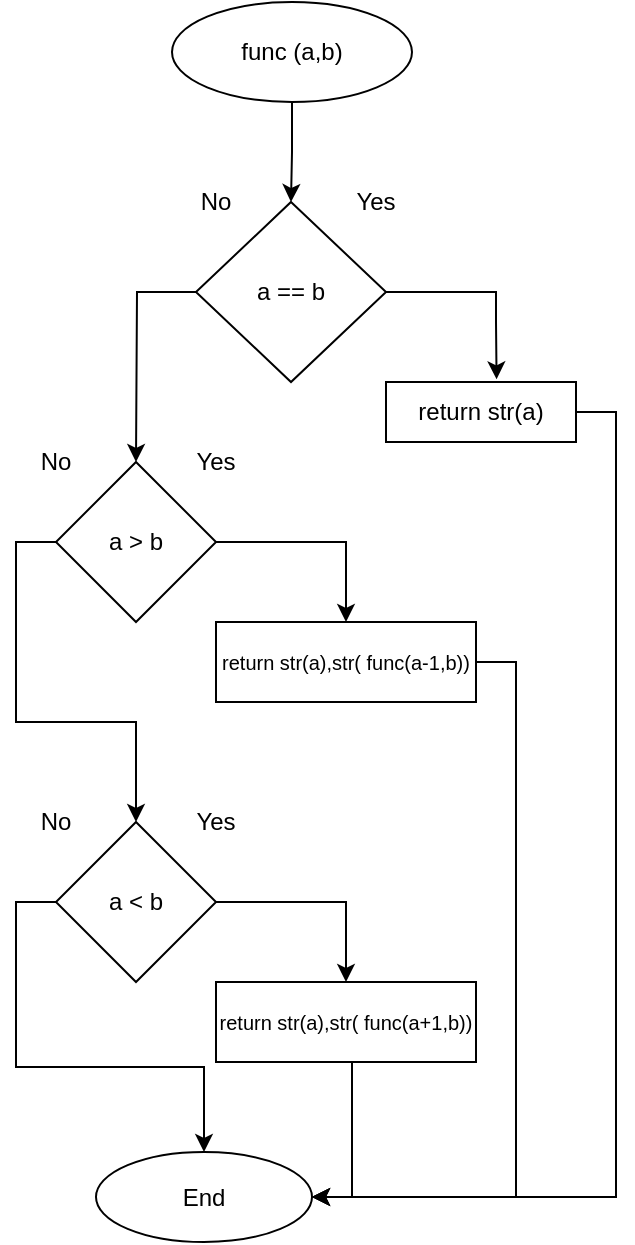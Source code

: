 <mxfile>
    <diagram id="M4vruVyRiMkwd9TWjfhX" name="1.3">
        <mxGraphModel dx="1138" dy="680" grid="1" gridSize="10" guides="1" tooltips="1" connect="1" arrows="1" fold="1" page="1" pageScale="1" pageWidth="827" pageHeight="1169" math="0" shadow="0">
            <root>
                <mxCell id="0"/>
                <mxCell id="1" parent="0"/>
                <mxCell id="23" style="edgeStyle=orthogonalEdgeStyle;rounded=0;orthogonalLoop=1;jettySize=auto;html=1;entryX=0.5;entryY=0;entryDx=0;entryDy=0;" parent="1" source="2" target="3" edge="1">
                    <mxGeometry relative="1" as="geometry"/>
                </mxCell>
                <mxCell id="2" value="func (a,b)" style="ellipse;whiteSpace=wrap;html=1;" parent="1" vertex="1">
                    <mxGeometry x="300" y="10" width="120" height="50" as="geometry"/>
                </mxCell>
                <mxCell id="7" style="edgeStyle=orthogonalEdgeStyle;rounded=0;orthogonalLoop=1;jettySize=auto;html=1;entryX=0.582;entryY=-0.045;entryDx=0;entryDy=0;entryPerimeter=0;" parent="1" source="3" target="6" edge="1">
                    <mxGeometry relative="1" as="geometry">
                        <mxPoint x="452" y="170" as="targetPoint"/>
                        <Array as="points">
                            <mxPoint x="462" y="155"/>
                            <mxPoint x="462" y="170"/>
                        </Array>
                    </mxGeometry>
                </mxCell>
                <mxCell id="9" style="edgeStyle=orthogonalEdgeStyle;rounded=0;orthogonalLoop=1;jettySize=auto;html=1;" parent="1" source="3" edge="1">
                    <mxGeometry relative="1" as="geometry">
                        <mxPoint x="282" y="240" as="targetPoint"/>
                    </mxGeometry>
                </mxCell>
                <mxCell id="3" value="a == b" style="rhombus;whiteSpace=wrap;html=1;" parent="1" vertex="1">
                    <mxGeometry x="312" y="110" width="95" height="90" as="geometry"/>
                </mxCell>
                <mxCell id="4" value="Yes" style="text;html=1;strokeColor=none;fillColor=none;align=center;verticalAlign=middle;whiteSpace=wrap;rounded=0;" parent="1" vertex="1">
                    <mxGeometry x="382" y="100" width="40" height="20" as="geometry"/>
                </mxCell>
                <mxCell id="5" value="No" style="text;html=1;strokeColor=none;fillColor=none;align=center;verticalAlign=middle;whiteSpace=wrap;rounded=0;" parent="1" vertex="1">
                    <mxGeometry x="302" y="100" width="40" height="20" as="geometry"/>
                </mxCell>
                <mxCell id="28" style="edgeStyle=orthogonalEdgeStyle;rounded=0;orthogonalLoop=1;jettySize=auto;html=1;entryX=1;entryY=0.5;entryDx=0;entryDy=0;exitX=1;exitY=0.5;exitDx=0;exitDy=0;" parent="1" source="6" target="24" edge="1">
                    <mxGeometry relative="1" as="geometry"/>
                </mxCell>
                <mxCell id="6" value="return str(a)" style="rounded=0;whiteSpace=wrap;html=1;" parent="1" vertex="1">
                    <mxGeometry x="407" y="200" width="95" height="30" as="geometry"/>
                </mxCell>
                <mxCell id="13" style="edgeStyle=orthogonalEdgeStyle;rounded=0;orthogonalLoop=1;jettySize=auto;html=1;entryX=0.5;entryY=0;entryDx=0;entryDy=0;exitX=1;exitY=0.5;exitDx=0;exitDy=0;" parent="1" source="8" target="12" edge="1">
                    <mxGeometry relative="1" as="geometry"/>
                </mxCell>
                <mxCell id="22" style="edgeStyle=orthogonalEdgeStyle;rounded=0;orthogonalLoop=1;jettySize=auto;html=1;entryX=0.5;entryY=0;entryDx=0;entryDy=0;exitX=0;exitY=0.5;exitDx=0;exitDy=0;" parent="1" source="8" target="18" edge="1">
                    <mxGeometry relative="1" as="geometry"/>
                </mxCell>
                <mxCell id="8" value="a &amp;gt; b" style="rhombus;whiteSpace=wrap;html=1;" parent="1" vertex="1">
                    <mxGeometry x="242" y="240" width="80" height="80" as="geometry"/>
                </mxCell>
                <mxCell id="10" value="Yes" style="text;html=1;strokeColor=none;fillColor=none;align=center;verticalAlign=middle;whiteSpace=wrap;rounded=0;" parent="1" vertex="1">
                    <mxGeometry x="302" y="230" width="40" height="20" as="geometry"/>
                </mxCell>
                <mxCell id="11" value="No" style="text;html=1;strokeColor=none;fillColor=none;align=center;verticalAlign=middle;whiteSpace=wrap;rounded=0;" parent="1" vertex="1">
                    <mxGeometry x="222" y="230" width="40" height="20" as="geometry"/>
                </mxCell>
                <mxCell id="29" style="edgeStyle=orthogonalEdgeStyle;rounded=0;orthogonalLoop=1;jettySize=auto;html=1;entryX=1;entryY=0.5;entryDx=0;entryDy=0;exitX=1;exitY=0.5;exitDx=0;exitDy=0;" parent="1" source="12" target="24" edge="1">
                    <mxGeometry relative="1" as="geometry"/>
                </mxCell>
                <mxCell id="12" value="&lt;font style=&quot;font-size: 10px&quot;&gt;return str(a),str( func(a-1,b))&lt;/font&gt;" style="rounded=0;whiteSpace=wrap;html=1;" parent="1" vertex="1">
                    <mxGeometry x="322" y="320" width="130" height="40" as="geometry"/>
                </mxCell>
                <mxCell id="17" style="edgeStyle=orthogonalEdgeStyle;rounded=0;orthogonalLoop=1;jettySize=auto;html=1;entryX=0.5;entryY=0;entryDx=0;entryDy=0;exitX=1;exitY=0.5;exitDx=0;exitDy=0;" parent="1" source="18" target="21" edge="1">
                    <mxGeometry relative="1" as="geometry"/>
                </mxCell>
                <mxCell id="25" style="edgeStyle=orthogonalEdgeStyle;rounded=0;orthogonalLoop=1;jettySize=auto;html=1;exitX=0;exitY=0.5;exitDx=0;exitDy=0;" parent="1" source="18" target="24" edge="1">
                    <mxGeometry relative="1" as="geometry"/>
                </mxCell>
                <mxCell id="18" value="a &amp;lt; b" style="rhombus;whiteSpace=wrap;html=1;" parent="1" vertex="1">
                    <mxGeometry x="242" y="420" width="80" height="80" as="geometry"/>
                </mxCell>
                <mxCell id="19" value="Yes" style="text;html=1;strokeColor=none;fillColor=none;align=center;verticalAlign=middle;whiteSpace=wrap;rounded=0;" parent="1" vertex="1">
                    <mxGeometry x="302" y="410" width="40" height="20" as="geometry"/>
                </mxCell>
                <mxCell id="20" value="No" style="text;html=1;strokeColor=none;fillColor=none;align=center;verticalAlign=middle;whiteSpace=wrap;rounded=0;" parent="1" vertex="1">
                    <mxGeometry x="222" y="410" width="40" height="20" as="geometry"/>
                </mxCell>
                <mxCell id="26" style="edgeStyle=orthogonalEdgeStyle;rounded=0;orthogonalLoop=1;jettySize=auto;html=1;entryX=1;entryY=0.5;entryDx=0;entryDy=0;" parent="1" source="21" target="24" edge="1">
                    <mxGeometry relative="1" as="geometry">
                        <Array as="points">
                            <mxPoint x="390" y="608"/>
                        </Array>
                    </mxGeometry>
                </mxCell>
                <mxCell id="21" value="&lt;font style=&quot;font-size: 10px&quot;&gt;return str(a),str( func(a+1,b))&lt;/font&gt;" style="rounded=0;whiteSpace=wrap;html=1;" parent="1" vertex="1">
                    <mxGeometry x="322" y="500" width="130" height="40" as="geometry"/>
                </mxCell>
                <mxCell id="24" value="End" style="ellipse;whiteSpace=wrap;html=1;" parent="1" vertex="1">
                    <mxGeometry x="262" y="585" width="108" height="45" as="geometry"/>
                </mxCell>
            </root>
        </mxGraphModel>
    </diagram>
    <diagram id="WvWvbBL4U0hH1dh7uA5E" name="1.4.Akkerman function">
        &#xa;        &#xa;&#xa;
        <mxGraphModel dx="1138" dy="680" grid="1" gridSize="10" guides="1" tooltips="1" connect="1" arrows="1" fold="1" page="1" pageScale="1" pageWidth="827" pageHeight="1169" math="0" shadow="0">
            &#xa;            &#xa;&#xa;
            <root>
                &#xa;                &#xa;&#xa;
                <mxCell id="ZDaxiKDmxWVDDlFm1XxA-0"/>
                &#xa;                &#xa;&#xa;
                <mxCell id="ZDaxiKDmxWVDDlFm1XxA-1" parent="ZDaxiKDmxWVDDlFm1XxA-0"/>
                &#xa;                &#xa;&#xa;
                <mxCell id="xDS9WT2REHHh9zGj4nHK-0" style="edgeStyle=orthogonalEdgeStyle;rounded=0;orthogonalLoop=1;jettySize=auto;html=1;entryX=0.5;entryY=0;entryDx=0;entryDy=0;" parent="ZDaxiKDmxWVDDlFm1XxA-1" source="xDS9WT2REHHh9zGj4nHK-1" target="xDS9WT2REHHh9zGj4nHK-4" edge="1">
                    &#xa;                    &#xa;&#xa;
                    <mxGeometry relative="1" as="geometry"/>
                    &#xa;                    &#xa;&#xa;
                </mxCell>
                &#xa;                &#xa;&#xa;
                <mxCell id="xDS9WT2REHHh9zGj4nHK-1" value="Ackermann func&lt;br&gt;(Afunc)&lt;br&gt;(m,n)" style="ellipse;whiteSpace=wrap;html=1;" parent="ZDaxiKDmxWVDDlFm1XxA-1" vertex="1">
                    &#xa;                    &#xa;&#xa;
                    <mxGeometry x="300" y="80" width="120" height="50" as="geometry"/>
                    &#xa;                    &#xa;&#xa;
                </mxCell>
                &#xa;                &#xa;&#xa;
                <mxCell id="xDS9WT2REHHh9zGj4nHK-2" style="edgeStyle=orthogonalEdgeStyle;rounded=0;orthogonalLoop=1;jettySize=auto;html=1;entryX=0.582;entryY=-0.045;entryDx=0;entryDy=0;entryPerimeter=0;" parent="ZDaxiKDmxWVDDlFm1XxA-1" source="xDS9WT2REHHh9zGj4nHK-4" target="xDS9WT2REHHh9zGj4nHK-8" edge="1">
                    &#xa;                    &#xa;&#xa;
                    <mxGeometry relative="1" as="geometry">
                        &#xa;                        &#xa;&#xa;
                        <mxPoint x="452" y="240" as="targetPoint"/>
                        &#xa;                        &#xa;&#xa;
                        <Array as="points">
                            &#xa;                            &#xa;&#xa;
                            <mxPoint x="462" y="225"/>
                            &#xa;                            &#xa;&#xa;
                            <mxPoint x="462" y="240"/>
                            &#xa;                            &#xa;&#xa;
                        </Array>
                        &#xa;                        &#xa;&#xa;
                    </mxGeometry>
                    &#xa;                    &#xa;&#xa;
                </mxCell>
                &#xa;                &#xa;&#xa;
                <mxCell id="xDS9WT2REHHh9zGj4nHK-3" style="edgeStyle=orthogonalEdgeStyle;rounded=0;orthogonalLoop=1;jettySize=auto;html=1;" parent="ZDaxiKDmxWVDDlFm1XxA-1" source="xDS9WT2REHHh9zGj4nHK-4" edge="1">
                    &#xa;                    &#xa;&#xa;
                    <mxGeometry relative="1" as="geometry">
                        &#xa;                        &#xa;&#xa;
                        <mxPoint x="282" y="310" as="targetPoint"/>
                        &#xa;                        &#xa;&#xa;
                    </mxGeometry>
                    &#xa;                    &#xa;&#xa;
                </mxCell>
                &#xa;                &#xa;&#xa;
                <mxCell id="xDS9WT2REHHh9zGj4nHK-4" value="m == 0" style="rhombus;whiteSpace=wrap;html=1;" parent="ZDaxiKDmxWVDDlFm1XxA-1" vertex="1">
                    &#xa;                    &#xa;&#xa;
                    <mxGeometry x="312" y="180" width="95" height="90" as="geometry"/>
                    &#xa;                    &#xa;&#xa;
                </mxCell>
                &#xa;                &#xa;&#xa;
                <mxCell id="xDS9WT2REHHh9zGj4nHK-5" value="Yes" style="text;html=1;strokeColor=none;fillColor=none;align=center;verticalAlign=middle;whiteSpace=wrap;rounded=0;" parent="ZDaxiKDmxWVDDlFm1XxA-1" vertex="1">
                    &#xa;                    &#xa;&#xa;
                    <mxGeometry x="382" y="170" width="40" height="20" as="geometry"/>
                    &#xa;                    &#xa;&#xa;
                </mxCell>
                &#xa;                &#xa;&#xa;
                <mxCell id="xDS9WT2REHHh9zGj4nHK-6" value="No" style="text;html=1;strokeColor=none;fillColor=none;align=center;verticalAlign=middle;whiteSpace=wrap;rounded=0;" parent="ZDaxiKDmxWVDDlFm1XxA-1" vertex="1">
                    &#xa;                    &#xa;&#xa;
                    <mxGeometry x="302" y="170" width="40" height="20" as="geometry"/>
                    &#xa;                    &#xa;&#xa;
                </mxCell>
                &#xa;                &#xa;&#xa;
                <mxCell id="xDS9WT2REHHh9zGj4nHK-7" style="edgeStyle=orthogonalEdgeStyle;rounded=0;orthogonalLoop=1;jettySize=auto;html=1;entryX=1;entryY=0.5;entryDx=0;entryDy=0;exitX=1;exitY=0.5;exitDx=0;exitDy=0;" parent="ZDaxiKDmxWVDDlFm1XxA-1" source="xDS9WT2REHHh9zGj4nHK-8" target="xDS9WT2REHHh9zGj4nHK-23" edge="1">
                    &#xa;                    &#xa;&#xa;
                    <mxGeometry relative="1" as="geometry"/>
                    &#xa;                    &#xa;&#xa;
                </mxCell>
                &#xa;                &#xa;&#xa;
                <mxCell id="xDS9WT2REHHh9zGj4nHK-8" value="return n+1" style="rounded=0;whiteSpace=wrap;html=1;" parent="ZDaxiKDmxWVDDlFm1XxA-1" vertex="1">
                    &#xa;                    &#xa;&#xa;
                    <mxGeometry x="407" y="270" width="95" height="30" as="geometry"/>
                    &#xa;                    &#xa;&#xa;
                </mxCell>
                &#xa;                &#xa;&#xa;
                <mxCell id="xDS9WT2REHHh9zGj4nHK-9" style="edgeStyle=orthogonalEdgeStyle;rounded=0;orthogonalLoop=1;jettySize=auto;html=1;entryX=0.5;entryY=0;entryDx=0;entryDy=0;exitX=1;exitY=0.5;exitDx=0;exitDy=0;" parent="ZDaxiKDmxWVDDlFm1XxA-1" source="xDS9WT2REHHh9zGj4nHK-11" target="xDS9WT2REHHh9zGj4nHK-15" edge="1">
                    &#xa;                    &#xa;&#xa;
                    <mxGeometry relative="1" as="geometry"/>
                    &#xa;                    &#xa;&#xa;
                </mxCell>
                &#xa;                &#xa;&#xa;
                <mxCell id="xDS9WT2REHHh9zGj4nHK-25" style="edgeStyle=orthogonalEdgeStyle;rounded=0;orthogonalLoop=1;jettySize=auto;html=1;" parent="ZDaxiKDmxWVDDlFm1XxA-1" source="xDS9WT2REHHh9zGj4nHK-11" edge="1">
                    &#xa;                    &#xa;&#xa;
                    <mxGeometry relative="1" as="geometry">
                        &#xa;                        &#xa;&#xa;
                        <mxPoint x="220" y="470" as="targetPoint"/>
                        &#xa;                        &#xa;&#xa;
                    </mxGeometry>
                    &#xa;                    &#xa;&#xa;
                </mxCell>
                &#xa;                &#xa;&#xa;
                <mxCell id="xDS9WT2REHHh9zGj4nHK-11" value="m &amp;gt; 0&lt;br&gt;and&lt;br&gt;n == 0" style="rhombus;whiteSpace=wrap;html=1;" parent="ZDaxiKDmxWVDDlFm1XxA-1" vertex="1">
                    &#xa;                    &#xa;&#xa;
                    <mxGeometry x="242" y="310" width="80" height="80" as="geometry"/>
                    &#xa;                    &#xa;&#xa;
                </mxCell>
                &#xa;                &#xa;&#xa;
                <mxCell id="xDS9WT2REHHh9zGj4nHK-12" value="Yes" style="text;html=1;strokeColor=none;fillColor=none;align=center;verticalAlign=middle;whiteSpace=wrap;rounded=0;" parent="ZDaxiKDmxWVDDlFm1XxA-1" vertex="1">
                    &#xa;                    &#xa;&#xa;
                    <mxGeometry x="302" y="300" width="40" height="20" as="geometry"/>
                    &#xa;                    &#xa;&#xa;
                </mxCell>
                &#xa;                &#xa;&#xa;
                <mxCell id="xDS9WT2REHHh9zGj4nHK-13" value="No" style="text;html=1;strokeColor=none;fillColor=none;align=center;verticalAlign=middle;whiteSpace=wrap;rounded=0;" parent="ZDaxiKDmxWVDDlFm1XxA-1" vertex="1">
                    &#xa;                    &#xa;&#xa;
                    <mxGeometry x="222" y="300" width="40" height="20" as="geometry"/>
                    &#xa;                    &#xa;&#xa;
                </mxCell>
                &#xa;                &#xa;&#xa;
                <mxCell id="xDS9WT2REHHh9zGj4nHK-14" style="edgeStyle=orthogonalEdgeStyle;rounded=0;orthogonalLoop=1;jettySize=auto;html=1;entryX=1;entryY=0.5;entryDx=0;entryDy=0;exitX=1;exitY=0.5;exitDx=0;exitDy=0;" parent="ZDaxiKDmxWVDDlFm1XxA-1" source="xDS9WT2REHHh9zGj4nHK-15" target="xDS9WT2REHHh9zGj4nHK-23" edge="1">
                    &#xa;                    &#xa;&#xa;
                    <mxGeometry relative="1" as="geometry"/>
                    &#xa;                    &#xa;&#xa;
                </mxCell>
                &#xa;                &#xa;&#xa;
                <mxCell id="xDS9WT2REHHh9zGj4nHK-15" value="&lt;font style=&quot;font-size: 10px&quot;&gt;return Afunc(m -1, 1)&lt;/font&gt;" style="rounded=0;whiteSpace=wrap;html=1;" parent="ZDaxiKDmxWVDDlFm1XxA-1" vertex="1">
                    &#xa;                    &#xa;&#xa;
                    <mxGeometry x="322" y="390" width="130" height="40" as="geometry"/>
                    &#xa;                    &#xa;&#xa;
                </mxCell>
                &#xa;                &#xa;&#xa;
                <mxCell id="xDS9WT2REHHh9zGj4nHK-18" value="m &amp;gt; 0&lt;br&gt;and&lt;br&gt;n &amp;gt; 0" style="rhombus;whiteSpace=wrap;html=1;" parent="ZDaxiKDmxWVDDlFm1XxA-1" vertex="1">
                    &#xa;                    &#xa;&#xa;
                    <mxGeometry x="60" y="480" width="80" height="80" as="geometry"/>
                    &#xa;                    &#xa;&#xa;
                </mxCell>
                &#xa;                &#xa;&#xa;
                <mxCell id="xDS9WT2REHHh9zGj4nHK-19" value="Yes" style="text;html=1;strokeColor=none;fillColor=none;align=center;verticalAlign=middle;whiteSpace=wrap;rounded=0;" parent="ZDaxiKDmxWVDDlFm1XxA-1" vertex="1">
                    &#xa;                    &#xa;&#xa;
                    <mxGeometry x="120" y="470" width="40" height="20" as="geometry"/>
                    &#xa;                    &#xa;&#xa;
                </mxCell>
                &#xa;                &#xa;&#xa;
                <mxCell id="xDS9WT2REHHh9zGj4nHK-20" value="No" style="text;html=1;strokeColor=none;fillColor=none;align=center;verticalAlign=middle;whiteSpace=wrap;rounded=0;" parent="ZDaxiKDmxWVDDlFm1XxA-1" vertex="1">
                    &#xa;                    &#xa;&#xa;
                    <mxGeometry x="40" y="470" width="40" height="20" as="geometry"/>
                    &#xa;                    &#xa;&#xa;
                </mxCell>
                &#xa;                &#xa;&#xa;
                <mxCell id="xDS9WT2REHHh9zGj4nHK-24" style="edgeStyle=orthogonalEdgeStyle;rounded=0;orthogonalLoop=1;jettySize=auto;html=1;entryX=0.5;entryY=0;entryDx=0;entryDy=0;" parent="ZDaxiKDmxWVDDlFm1XxA-1" source="xDS9WT2REHHh9zGj4nHK-22" target="xDS9WT2REHHh9zGj4nHK-23" edge="1">
                    &#xa;                    &#xa;&#xa;
                    <mxGeometry relative="1" as="geometry"/>
                    &#xa;                    &#xa;&#xa;
                </mxCell>
                &#xa;                &#xa;&#xa;
                <mxCell id="xDS9WT2REHHh9zGj4nHK-22" value="&lt;font style=&quot;font-size: 10px&quot;&gt;return Afunc(m -1 , Afunc(m, n -1))&lt;/font&gt;" style="rounded=0;whiteSpace=wrap;html=1;" parent="ZDaxiKDmxWVDDlFm1XxA-1" vertex="1">
                    &#xa;                    &#xa;&#xa;
                    <mxGeometry x="200" y="480" width="170" height="40" as="geometry"/>
                    &#xa;                    &#xa;&#xa;
                </mxCell>
                &#xa;                &#xa;&#xa;
                <mxCell id="xDS9WT2REHHh9zGj4nHK-23" value="End" style="ellipse;whiteSpace=wrap;html=1;" parent="ZDaxiKDmxWVDDlFm1XxA-1" vertex="1">
                    &#xa;                    &#xa;&#xa;
                    <mxGeometry x="262" y="655" width="108" height="45" as="geometry"/>
                    &#xa;                    &#xa;&#xa;
                </mxCell>
                &#xa;                &#xa;&#xa;
                <mxCell id="xDS9WT2REHHh9zGj4nHK-26" value="" style="endArrow=classic;html=1;exitX=0.687;exitY=0.868;exitDx=0;exitDy=0;exitPerimeter=0;" parent="ZDaxiKDmxWVDDlFm1XxA-1" source="xDS9WT2REHHh9zGj4nHK-18" edge="1">
                    &#xa;                    &#xa;&#xa;
                    <mxGeometry width="50" height="50" relative="1" as="geometry">
                        &#xa;                        &#xa;&#xa;
                        <mxPoint x="120" y="560" as="sourcePoint"/>
                        &#xa;                        &#xa;&#xa;
                        <mxPoint x="190" y="510" as="targetPoint"/>
                        &#xa;                        &#xa;&#xa;
                    </mxGeometry>
                    &#xa;                    &#xa;&#xa;
                </mxCell>
                &#xa;                &#xa;&#xa;
            </root>
            &#xa;            &#xa;&#xa;
        </mxGraphModel>
        &#xa;        &#xa;&#xa;
    </diagram>
    <diagram id="Q_7a5es64BrHsYmzT0rj" name="Euclidean_algorithm">
        &#xa;
        <mxGraphModel dx="885" dy="680" grid="1" gridSize="10" guides="1" tooltips="1" connect="1" arrows="1" fold="1" page="1" pageScale="1" pageWidth="827" pageHeight="1169" math="0" shadow="0">
            &#xa;
            <root>
                &#xa;
                <mxCell id="pAtoyhg9l4RPakUxPp27-0"/>
                &#xa;
                <mxCell id="pAtoyhg9l4RPakUxPp27-1" parent="pAtoyhg9l4RPakUxPp27-0"/>
                &#xa;
                <mxCell id="FoBWPcvAEHmcZkQ-fAAG-9" style="edgeStyle=orthogonalEdgeStyle;rounded=0;orthogonalLoop=1;jettySize=auto;html=1;entryX=0.5;entryY=0;entryDx=0;entryDy=0;" parent="pAtoyhg9l4RPakUxPp27-1" source="pAtoyhg9l4RPakUxPp27-2" target="FoBWPcvAEHmcZkQ-fAAG-1" edge="1">
                    &#xa;
                    <mxGeometry relative="1" as="geometry"/>
                    &#xa;
                </mxCell>
                &#xa;
                <mxCell id="pAtoyhg9l4RPakUxPp27-2" value="gcd ( m, n )" style="ellipse;whiteSpace=wrap;html=1;" parent="pAtoyhg9l4RPakUxPp27-1" vertex="1">
                    &#xa;
                    <mxGeometry x="330" y="50" width="120" height="50" as="geometry"/>
                    &#xa;
                </mxCell>
                &#xa;
                <mxCell id="FoBWPcvAEHmcZkQ-fAAG-8" style="edgeStyle=orthogonalEdgeStyle;rounded=0;orthogonalLoop=1;jettySize=auto;html=1;entryX=0.5;entryY=0;entryDx=0;entryDy=0;" parent="pAtoyhg9l4RPakUxPp27-1" source="FoBWPcvAEHmcZkQ-fAAG-1" target="FoBWPcvAEHmcZkQ-fAAG-4" edge="1">
                    &#xa;
                    <mxGeometry relative="1" as="geometry"/>
                    &#xa;
                </mxCell>
                &#xa;
                <mxCell id="FoBWPcvAEHmcZkQ-fAAG-11" style="edgeStyle=orthogonalEdgeStyle;rounded=0;orthogonalLoop=1;jettySize=auto;html=1;" parent="pAtoyhg9l4RPakUxPp27-1" source="FoBWPcvAEHmcZkQ-fAAG-1" target="FoBWPcvAEHmcZkQ-fAAG-12" edge="1">
                    &#xa;
                    <mxGeometry relative="1" as="geometry">
                        &#xa;
                        <mxPoint x="460" y="650" as="targetPoint"/>
                        &#xa;
                        <Array as="points">
                            &#xa;
                            <mxPoint x="610" y="195"/>
                            &#xa;
                            <mxPoint x="610" y="570"/>
                            &#xa;
                        </Array>
                        &#xa;
                    </mxGeometry>
                    &#xa;
                </mxCell>
                &#xa;
                <mxCell id="FoBWPcvAEHmcZkQ-fAAG-1" value="while&lt;br&gt;m != n" style="rhombus;whiteSpace=wrap;html=1;" parent="pAtoyhg9l4RPakUxPp27-1" vertex="1">
                    &#xa;
                    <mxGeometry x="342.5" y="150" width="95" height="90" as="geometry"/>
                    &#xa;
                </mxCell>
                &#xa;
                <mxCell id="FoBWPcvAEHmcZkQ-fAAG-2" value="Yes" style="text;html=1;strokeColor=none;fillColor=none;align=center;verticalAlign=middle;whiteSpace=wrap;rounded=0;" parent="pAtoyhg9l4RPakUxPp27-1" vertex="1">
                    &#xa;
                    <mxGeometry x="410" y="280" width="40" height="20" as="geometry"/>
                    &#xa;
                </mxCell>
                &#xa;
                <mxCell id="FoBWPcvAEHmcZkQ-fAAG-3" value="No" style="text;html=1;strokeColor=none;fillColor=none;align=center;verticalAlign=middle;whiteSpace=wrap;rounded=0;" parent="pAtoyhg9l4RPakUxPp27-1" vertex="1">
                    &#xa;
                    <mxGeometry x="330" y="280" width="40" height="20" as="geometry"/>
                    &#xa;
                </mxCell>
                &#xa;
                <mxCell id="FoBWPcvAEHmcZkQ-fAAG-7" style="edgeStyle=orthogonalEdgeStyle;rounded=0;orthogonalLoop=1;jettySize=auto;html=1;entryX=0.5;entryY=0;entryDx=0;entryDy=0;" parent="pAtoyhg9l4RPakUxPp27-1" source="FoBWPcvAEHmcZkQ-fAAG-4" target="FoBWPcvAEHmcZkQ-fAAG-5" edge="1">
                    &#xa;
                    <mxGeometry relative="1" as="geometry"/>
                    &#xa;
                </mxCell>
                &#xa;
                <mxCell id="FoBWPcvAEHmcZkQ-fAAG-10" style="edgeStyle=orthogonalEdgeStyle;rounded=0;orthogonalLoop=1;jettySize=auto;html=1;entryX=0.45;entryY=-0.033;entryDx=0;entryDy=0;entryPerimeter=0;" parent="pAtoyhg9l4RPakUxPp27-1" source="FoBWPcvAEHmcZkQ-fAAG-4" target="FoBWPcvAEHmcZkQ-fAAG-6" edge="1">
                    &#xa;
                    <mxGeometry relative="1" as="geometry"/>
                    &#xa;
                </mxCell>
                &#xa;
                <mxCell id="FoBWPcvAEHmcZkQ-fAAG-4" value="m &amp;gt; n" style="rhombus;whiteSpace=wrap;html=1;" parent="pAtoyhg9l4RPakUxPp27-1" vertex="1">
                    &#xa;
                    <mxGeometry x="342.5" y="280" width="95" height="90" as="geometry"/>
                    &#xa;
                </mxCell>
                &#xa;
                <mxCell id="FoBWPcvAEHmcZkQ-fAAG-17" style="edgeStyle=orthogonalEdgeStyle;rounded=0;orthogonalLoop=1;jettySize=auto;html=1;entryX=0;entryY=0.5;entryDx=0;entryDy=0;" parent="pAtoyhg9l4RPakUxPp27-1" source="FoBWPcvAEHmcZkQ-fAAG-5" target="FoBWPcvAEHmcZkQ-fAAG-1" edge="1">
                    &#xa;
                    <mxGeometry relative="1" as="geometry">
                        &#xa;
                        <mxPoint x="340" y="200" as="targetPoint"/>
                        &#xa;
                        <Array as="points">
                            &#xa;
                            <mxPoint x="510" y="500"/>
                            &#xa;
                            <mxPoint x="70" y="500"/>
                            &#xa;
                            <mxPoint x="70" y="195"/>
                            &#xa;
                        </Array>
                        &#xa;
                    </mxGeometry>
                    &#xa;
                </mxCell>
                &#xa;
                <mxCell id="FoBWPcvAEHmcZkQ-fAAG-5" value="m = m - n" style="rounded=0;whiteSpace=wrap;html=1;" parent="pAtoyhg9l4RPakUxPp27-1" vertex="1">
                    &#xa;
                    <mxGeometry x="450" y="400" width="120" height="60" as="geometry"/>
                    &#xa;
                </mxCell>
                &#xa;
                <mxCell id="FoBWPcvAEHmcZkQ-fAAG-16" style="edgeStyle=orthogonalEdgeStyle;rounded=0;orthogonalLoop=1;jettySize=auto;html=1;entryX=0;entryY=0.5;entryDx=0;entryDy=0;" parent="pAtoyhg9l4RPakUxPp27-1" source="FoBWPcvAEHmcZkQ-fAAG-6" target="FoBWPcvAEHmcZkQ-fAAG-1" edge="1">
                    &#xa;
                    <mxGeometry relative="1" as="geometry">
                        &#xa;
                        <mxPoint x="270" y="530" as="targetPoint"/>
                        &#xa;
                        <Array as="points">
                            &#xa;
                            <mxPoint x="270" y="500"/>
                            &#xa;
                            <mxPoint x="70" y="500"/>
                            &#xa;
                            <mxPoint x="70" y="195"/>
                            &#xa;
                        </Array>
                        &#xa;
                    </mxGeometry>
                    &#xa;
                </mxCell>
                &#xa;
                <mxCell id="FoBWPcvAEHmcZkQ-fAAG-6" value="n= n - m" style="rounded=0;whiteSpace=wrap;html=1;" parent="pAtoyhg9l4RPakUxPp27-1" vertex="1">
                    &#xa;
                    <mxGeometry x="210" y="400" width="120" height="60" as="geometry"/>
                    &#xa;
                </mxCell>
                &#xa;
                <mxCell id="FoBWPcvAEHmcZkQ-fAAG-19" style="edgeStyle=orthogonalEdgeStyle;rounded=0;orthogonalLoop=1;jettySize=auto;html=1;entryX=0.5;entryY=0;entryDx=0;entryDy=0;" parent="pAtoyhg9l4RPakUxPp27-1" source="FoBWPcvAEHmcZkQ-fAAG-12" target="FoBWPcvAEHmcZkQ-fAAG-18" edge="1">
                    &#xa;
                    <mxGeometry relative="1" as="geometry"/>
                    &#xa;
                </mxCell>
                &#xa;
                <mxCell id="FoBWPcvAEHmcZkQ-fAAG-12" value="return m" style="rounded=0;whiteSpace=wrap;html=1;" parent="pAtoyhg9l4RPakUxPp27-1" vertex="1">
                    &#xa;
                    <mxGeometry x="310" y="540" width="120" height="60" as="geometry"/>
                    &#xa;
                </mxCell>
                &#xa;
                <mxCell id="FoBWPcvAEHmcZkQ-fAAG-18" value="End" style="ellipse;whiteSpace=wrap;html=1;" parent="pAtoyhg9l4RPakUxPp27-1" vertex="1">
                    &#xa;
                    <mxGeometry x="305" y="640" width="130" height="50" as="geometry"/>
                    &#xa;
                </mxCell>
                &#xa;
            </root>
            &#xa;
        </mxGraphModel>
        &#xa;
    </diagram>
    <diagram name="Euclidean_algorithm_recursion" id="AwhQEXdf2wl_mJkQNsrn">
        <mxGraphModel dx="1138" dy="680" grid="1" gridSize="10" guides="1" tooltips="1" connect="1" arrows="1" fold="1" page="1" pageScale="1" pageWidth="827" pageHeight="1169" math="0" shadow="0">
            <root>
                <mxCell id="xmzUvvyBv9rUKXLdJyi6-0"/>
                <mxCell id="xmzUvvyBv9rUKXLdJyi6-1" parent="xmzUvvyBv9rUKXLdJyi6-0"/>
                <mxCell id="xmzUvvyBv9rUKXLdJyi6-2" style="edgeStyle=orthogonalEdgeStyle;rounded=0;orthogonalLoop=1;jettySize=auto;html=1;entryX=0.5;entryY=0;entryDx=0;entryDy=0;" parent="xmzUvvyBv9rUKXLdJyi6-1" source="xmzUvvyBv9rUKXLdJyi6-3" target="xmzUvvyBv9rUKXLdJyi6-6" edge="1">
                    <mxGeometry relative="1" as="geometry"/>
                </mxCell>
                <mxCell id="xmzUvvyBv9rUKXLdJyi6-3" value="gcd ( m, n )" style="ellipse;whiteSpace=wrap;html=1;" parent="xmzUvvyBv9rUKXLdJyi6-1" vertex="1">
                    <mxGeometry x="330" y="50" width="120" height="50" as="geometry"/>
                </mxCell>
                <mxCell id="xmzUvvyBv9rUKXLdJyi6-21" style="edgeStyle=orthogonalEdgeStyle;rounded=0;orthogonalLoop=1;jettySize=auto;html=1;entryX=0.5;entryY=0;entryDx=0;entryDy=0;" parent="xmzUvvyBv9rUKXLdJyi6-1" source="xmzUvvyBv9rUKXLdJyi6-6" target="xmzUvvyBv9rUKXLdJyi6-17" edge="1">
                    <mxGeometry relative="1" as="geometry"/>
                </mxCell>
                <mxCell id="xmzUvvyBv9rUKXLdJyi6-22" style="edgeStyle=orthogonalEdgeStyle;rounded=0;orthogonalLoop=1;jettySize=auto;html=1;entryX=0.5;entryY=0;entryDx=0;entryDy=0;" parent="xmzUvvyBv9rUKXLdJyi6-1" source="xmzUvvyBv9rUKXLdJyi6-6" target="xmzUvvyBv9rUKXLdJyi6-13" edge="1">
                    <mxGeometry relative="1" as="geometry"/>
                </mxCell>
                <mxCell id="xmzUvvyBv9rUKXLdJyi6-6" value="n == 0" style="rhombus;whiteSpace=wrap;html=1;" parent="xmzUvvyBv9rUKXLdJyi6-1" vertex="1">
                    <mxGeometry x="342.5" y="150" width="95" height="90" as="geometry"/>
                </mxCell>
                <mxCell id="xmzUvvyBv9rUKXLdJyi6-24" style="edgeStyle=orthogonalEdgeStyle;rounded=0;orthogonalLoop=1;jettySize=auto;html=1;entryX=0.5;entryY=0;entryDx=0;entryDy=0;" parent="xmzUvvyBv9rUKXLdJyi6-1" source="xmzUvvyBv9rUKXLdJyi6-13" target="xmzUvvyBv9rUKXLdJyi6-18" edge="1">
                    <mxGeometry relative="1" as="geometry"/>
                </mxCell>
                <mxCell id="xmzUvvyBv9rUKXLdJyi6-13" value="gcd ( n, m%n)" style="rounded=0;whiteSpace=wrap;html=1;" parent="xmzUvvyBv9rUKXLdJyi6-1" vertex="1">
                    <mxGeometry x="210" y="250" width="120" height="60" as="geometry"/>
                </mxCell>
                <mxCell id="xmzUvvyBv9rUKXLdJyi6-23" style="edgeStyle=orthogonalEdgeStyle;rounded=0;orthogonalLoop=1;jettySize=auto;html=1;" parent="xmzUvvyBv9rUKXLdJyi6-1" source="xmzUvvyBv9rUKXLdJyi6-17" target="xmzUvvyBv9rUKXLdJyi6-18" edge="1">
                    <mxGeometry relative="1" as="geometry"/>
                </mxCell>
                <mxCell id="xmzUvvyBv9rUKXLdJyi6-17" value="return m" style="rounded=0;whiteSpace=wrap;html=1;" parent="xmzUvvyBv9rUKXLdJyi6-1" vertex="1">
                    <mxGeometry x="470" y="220" width="120" height="60" as="geometry"/>
                </mxCell>
                <mxCell id="xmzUvvyBv9rUKXLdJyi6-18" value="End" style="ellipse;whiteSpace=wrap;html=1;" parent="xmzUvvyBv9rUKXLdJyi6-1" vertex="1">
                    <mxGeometry x="342.5" y="360" width="130" height="50" as="geometry"/>
                </mxCell>
                <mxCell id="xmzUvvyBv9rUKXLdJyi6-19" value="Yes" style="text;html=1;strokeColor=none;fillColor=none;align=center;verticalAlign=middle;whiteSpace=wrap;rounded=0;" parent="xmzUvvyBv9rUKXLdJyi6-1" vertex="1">
                    <mxGeometry x="410" y="150" width="40" height="20" as="geometry"/>
                </mxCell>
                <mxCell id="xmzUvvyBv9rUKXLdJyi6-20" value="No" style="text;html=1;strokeColor=none;fillColor=none;align=center;verticalAlign=middle;whiteSpace=wrap;rounded=0;" parent="xmzUvvyBv9rUKXLdJyi6-1" vertex="1">
                    <mxGeometry x="330" y="150" width="40" height="20" as="geometry"/>
                </mxCell>
            </root>
        </mxGraphModel>
    </diagram>
    <diagram name="Euclidean_algorithm_Loop" id="AZqCosPeiQ9cP8kBidhV">
        <mxGraphModel dx="1138" dy="680" grid="1" gridSize="10" guides="1" tooltips="1" connect="1" arrows="1" fold="1" page="1" pageScale="1" pageWidth="827" pageHeight="1169" math="0" shadow="0">
            <root>
                <mxCell id="Y0tLtC83ZistXatWVus2-0"/>
                <mxCell id="Y0tLtC83ZistXatWVus2-1" parent="Y0tLtC83ZistXatWVus2-0"/>
                <mxCell id="Y0tLtC83ZistXatWVus2-2" style="edgeStyle=orthogonalEdgeStyle;rounded=0;orthogonalLoop=1;jettySize=auto;html=1;entryX=0.5;entryY=0;entryDx=0;entryDy=0;" edge="1" parent="Y0tLtC83ZistXatWVus2-1" source="Y0tLtC83ZistXatWVus2-3" target="Y0tLtC83ZistXatWVus2-6">
                    <mxGeometry relative="1" as="geometry"/>
                </mxCell>
                <mxCell id="Y0tLtC83ZistXatWVus2-3" value="gcd ( m, n )" style="ellipse;whiteSpace=wrap;html=1;" vertex="1" parent="Y0tLtC83ZistXatWVus2-1">
                    <mxGeometry x="330" y="50" width="120" height="50" as="geometry"/>
                </mxCell>
                <mxCell id="Y0tLtC83ZistXatWVus2-16" style="edgeStyle=orthogonalEdgeStyle;rounded=0;orthogonalLoop=1;jettySize=auto;html=1;entryX=1;entryY=0.5;entryDx=0;entryDy=0;" edge="1" parent="Y0tLtC83ZistXatWVus2-1" source="Y0tLtC83ZistXatWVus2-6" target="Y0tLtC83ZistXatWVus2-8">
                    <mxGeometry relative="1" as="geometry">
                        <Array as="points">
                            <mxPoint x="530" y="195"/>
                            <mxPoint x="530" y="480"/>
                        </Array>
                    </mxGeometry>
                </mxCell>
                <mxCell id="Y0tLtC83ZistXatWVus2-6" value="While&lt;br&gt;n != 0" style="rhombus;whiteSpace=wrap;html=1;" vertex="1" parent="Y0tLtC83ZistXatWVus2-1">
                    <mxGeometry x="342.5" y="150" width="95" height="90" as="geometry"/>
                </mxCell>
                <mxCell id="Y0tLtC83ZistXatWVus2-17" style="edgeStyle=orthogonalEdgeStyle;rounded=0;orthogonalLoop=1;jettySize=auto;html=1;entryX=0.5;entryY=0;entryDx=0;entryDy=0;" edge="1" parent="Y0tLtC83ZistXatWVus2-1" source="Y0tLtC83ZistXatWVus2-8" target="Y0tLtC83ZistXatWVus2-11">
                    <mxGeometry relative="1" as="geometry"/>
                </mxCell>
                <mxCell id="Y0tLtC83ZistXatWVus2-8" value="return m" style="rounded=0;whiteSpace=wrap;html=1;" vertex="1" parent="Y0tLtC83ZistXatWVus2-1">
                    <mxGeometry x="340" y="450" width="120" height="60" as="geometry"/>
                </mxCell>
                <mxCell id="Y0tLtC83ZistXatWVus2-14" style="edgeStyle=orthogonalEdgeStyle;rounded=0;orthogonalLoop=1;jettySize=auto;html=1;entryX=0;entryY=0.5;entryDx=0;entryDy=0;" edge="1" parent="Y0tLtC83ZistXatWVus2-1" source="Y0tLtC83ZistXatWVus2-10" target="Y0tLtC83ZistXatWVus2-6">
                    <mxGeometry relative="1" as="geometry">
                        <Array as="points">
                            <mxPoint x="390" y="420"/>
                            <mxPoint x="310" y="420"/>
                            <mxPoint x="310" y="195"/>
                        </Array>
                    </mxGeometry>
                </mxCell>
                <mxCell id="Y0tLtC83ZistXatWVus2-10" value="m , n = n, m % n" style="rounded=0;whiteSpace=wrap;html=1;" vertex="1" parent="Y0tLtC83ZistXatWVus2-1">
                    <mxGeometry x="330" y="290" width="120" height="60" as="geometry"/>
                </mxCell>
                <mxCell id="Y0tLtC83ZistXatWVus2-11" value="End" style="ellipse;whiteSpace=wrap;html=1;" vertex="1" parent="Y0tLtC83ZistXatWVus2-1">
                    <mxGeometry x="335" y="550" width="130" height="50" as="geometry"/>
                </mxCell>
                <mxCell id="Y0tLtC83ZistXatWVus2-12" value="Yes" style="text;html=1;strokeColor=none;fillColor=none;align=center;verticalAlign=middle;whiteSpace=wrap;rounded=0;" vertex="1" parent="Y0tLtC83ZistXatWVus2-1">
                    <mxGeometry x="410" y="150" width="40" height="20" as="geometry"/>
                </mxCell>
                <mxCell id="Y0tLtC83ZistXatWVus2-13" value="No" style="text;html=1;strokeColor=none;fillColor=none;align=center;verticalAlign=middle;whiteSpace=wrap;rounded=0;" vertex="1" parent="Y0tLtC83ZistXatWVus2-1">
                    <mxGeometry x="330" y="150" width="40" height="20" as="geometry"/>
                </mxCell>
            </root>
        </mxGraphModel>
    </diagram>
</mxfile>
